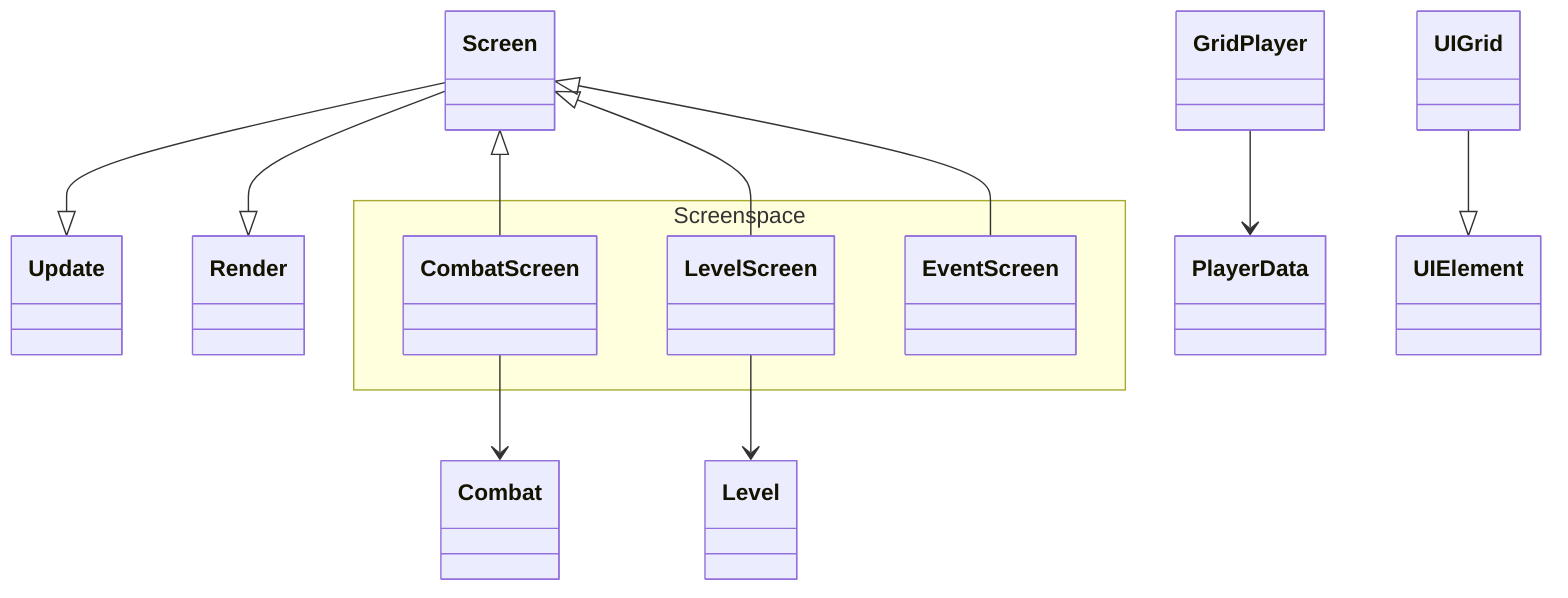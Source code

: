 classDiagram
    LevelScreen --> Level
    CombatScreen --> Combat
    GridPlayer --> PlayerData
    UIGrid --|> UIElement
    Screen --|> Update
    Screen --|> Render
    namespace Screenspace {
        class LevelScreen
        class CombatScreen
        class EventScreen
    }
    %% combat withe enemy when certain cell is opened
    Screen <|-- CombatScreen
    %% level with closed cells
    Screen <|-- LevelScreen
    %% event screen with text, picture and buttons
    Screen <|-- EventScreen